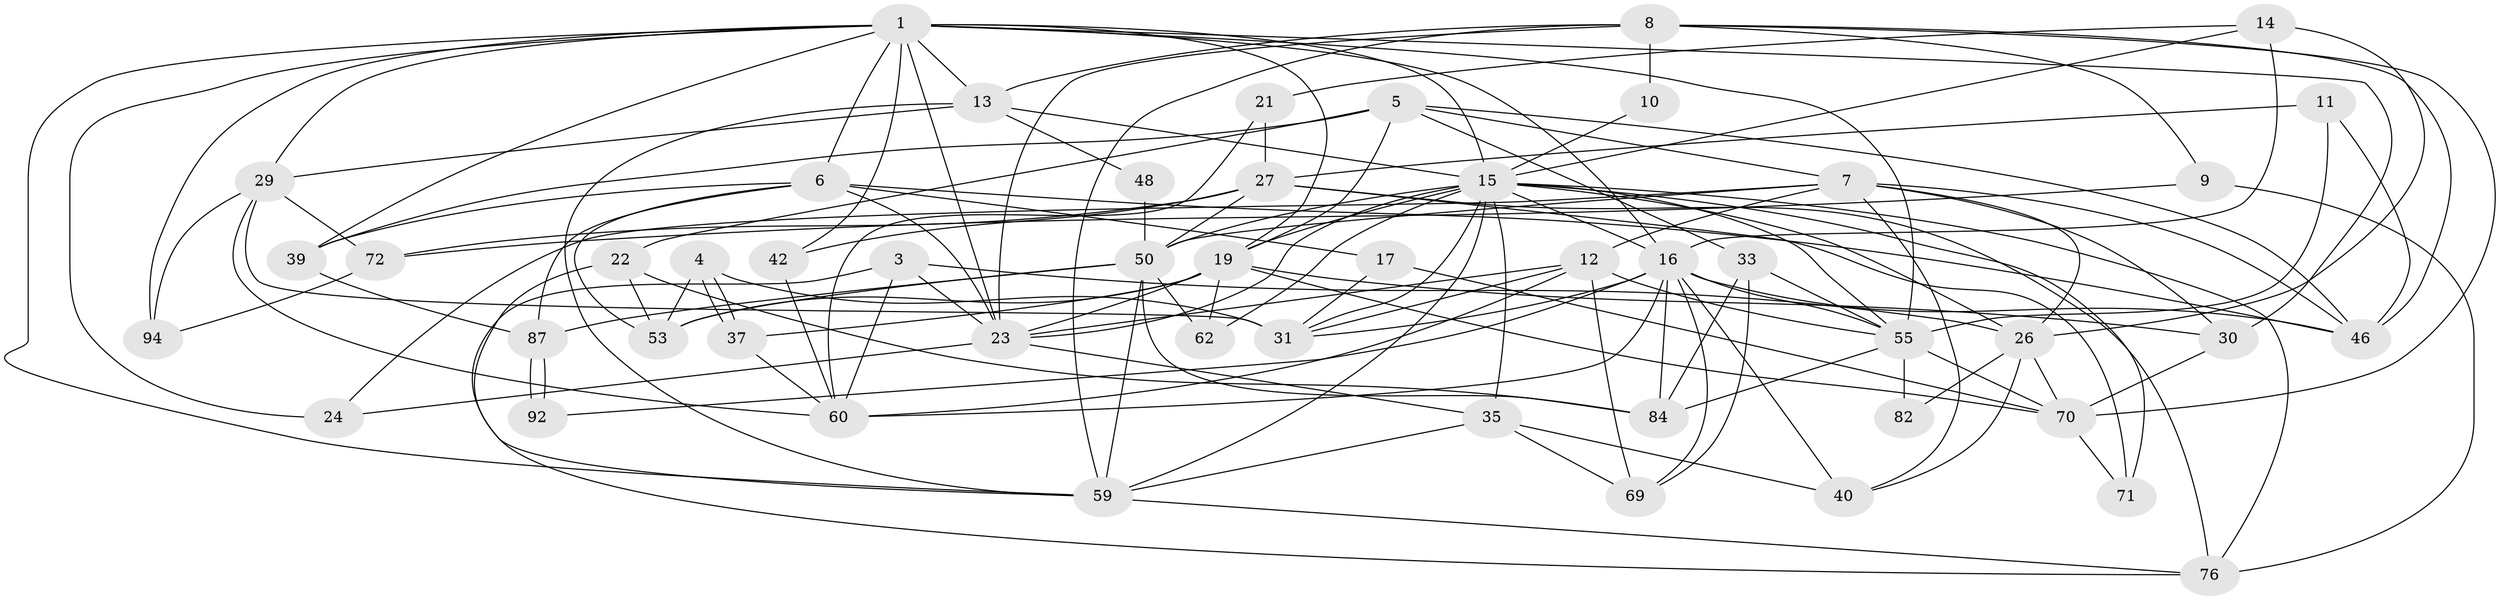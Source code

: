 // original degree distribution, {5: 0.15841584158415842, 3: 0.27722772277227725, 4: 0.297029702970297, 2: 0.1188118811881188, 6: 0.09900990099009901, 8: 0.009900990099009901, 7: 0.039603960396039604}
// Generated by graph-tools (version 1.1) at 2025/14/03/09/25 04:14:53]
// undirected, 50 vertices, 138 edges
graph export_dot {
graph [start="1"]
  node [color=gray90,style=filled];
  1 [super="+32+80+2"];
  3 [super="+75"];
  4;
  5 [super="+86+98"];
  6 [super="+56+99"];
  7 [super="+58"];
  8 [super="+25"];
  9;
  10;
  11 [super="+90"];
  12;
  13 [super="+49"];
  14 [super="+45"];
  15 [super="+28+73"];
  16 [super="+44+18"];
  17;
  19 [super="+54+20"];
  21;
  22;
  23 [super="+41"];
  24;
  26 [super="+34"];
  27 [super="+36+63"];
  29 [super="+85"];
  30 [super="+96"];
  31 [super="+83"];
  33;
  35 [super="+47"];
  37;
  39 [super="+100"];
  40 [super="+43+88"];
  42;
  46 [super="+57"];
  48;
  50 [super="+61+65"];
  53 [super="+64"];
  55 [super="+89+77"];
  59 [super="+66"];
  60 [super="+91"];
  62;
  69;
  70 [super="+78"];
  71;
  72;
  76;
  82;
  84;
  87 [super="+93"];
  92;
  94;
  1 -- 16;
  1 -- 19;
  1 -- 6;
  1 -- 42;
  1 -- 13;
  1 -- 15;
  1 -- 23;
  1 -- 39;
  1 -- 24;
  1 -- 94;
  1 -- 30;
  1 -- 59;
  1 -- 29;
  1 -- 55;
  3 -- 26;
  3 -- 60;
  3 -- 23;
  3 -- 76;
  4 -- 37;
  4 -- 37;
  4 -- 53;
  4 -- 31;
  5 -- 33;
  5 -- 7;
  5 -- 19;
  5 -- 39;
  5 -- 46;
  5 -- 22;
  6 -- 39;
  6 -- 17;
  6 -- 23;
  6 -- 46;
  6 -- 53;
  6 -- 87;
  7 -- 12;
  7 -- 46;
  7 -- 40;
  7 -- 24;
  7 -- 30;
  7 -- 50;
  7 -- 26;
  8 -- 9;
  8 -- 59;
  8 -- 70;
  8 -- 23;
  8 -- 10;
  8 -- 46;
  8 -- 13;
  9 -- 72;
  9 -- 76;
  10 -- 15;
  11 -- 27;
  11 -- 46;
  11 -- 55;
  12 -- 69;
  12 -- 23;
  12 -- 60;
  12 -- 31;
  12 -- 55;
  13 -- 48;
  13 -- 29;
  13 -- 59;
  13 -- 15;
  14 -- 26;
  14 -- 21;
  14 -- 16 [weight=2];
  14 -- 15;
  15 -- 62;
  15 -- 35 [weight=2];
  15 -- 71;
  15 -- 76;
  15 -- 16;
  15 -- 19;
  15 -- 55 [weight=2];
  15 -- 26;
  15 -- 59 [weight=2];
  15 -- 31;
  15 -- 50 [weight=4];
  15 -- 23;
  16 -- 92 [weight=2];
  16 -- 69;
  16 -- 40 [weight=2];
  16 -- 46;
  16 -- 84;
  16 -- 60;
  16 -- 31;
  16 -- 55;
  17 -- 70;
  17 -- 31;
  19 -- 62;
  19 -- 37;
  19 -- 53;
  19 -- 23;
  19 -- 70;
  19 -- 30;
  21 -- 27;
  21 -- 60;
  22 -- 59;
  22 -- 84;
  22 -- 53;
  23 -- 24;
  23 -- 35;
  26 -- 40;
  26 -- 82;
  26 -- 70;
  27 -- 76;
  27 -- 72;
  27 -- 50;
  27 -- 42;
  27 -- 71;
  29 -- 60;
  29 -- 31;
  29 -- 72;
  29 -- 94;
  30 -- 70;
  33 -- 69;
  33 -- 84;
  33 -- 55;
  35 -- 69;
  35 -- 59;
  35 -- 40;
  37 -- 60;
  39 -- 87;
  42 -- 60;
  48 -- 50;
  50 -- 62;
  50 -- 53;
  50 -- 84;
  50 -- 87;
  50 -- 59;
  55 -- 82;
  55 -- 70;
  55 -- 84;
  59 -- 76;
  70 -- 71;
  72 -- 94;
  87 -- 92;
  87 -- 92;
}
